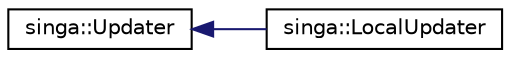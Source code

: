 digraph "Graphical Class Hierarchy"
{
  edge [fontname="Helvetica",fontsize="10",labelfontname="Helvetica",labelfontsize="10"];
  node [fontname="Helvetica",fontsize="10",shape=record];
  rankdir="LR";
  Node0 [label="singa::Updater",height=0.2,width=0.4,color="black", fillcolor="white", style="filled",URL="$classsinga_1_1Updater.html",tooltip="Basic Updater class just forward all the method function call to the wrapped Optimizer. "];
  Node0 -> Node1 [dir="back",color="midnightblue",fontsize="10",style="solid",fontname="Helvetica"];
  Node1 [label="singa::LocalUpdater",height=0.2,width=0.4,color="black", fillcolor="white", style="filled",URL="$classsinga_1_1LocalUpdater.html",tooltip="LocalUpdater do gradient aggregation and update gradient calling the wrapped Optimizer on a specific ..."];
}
